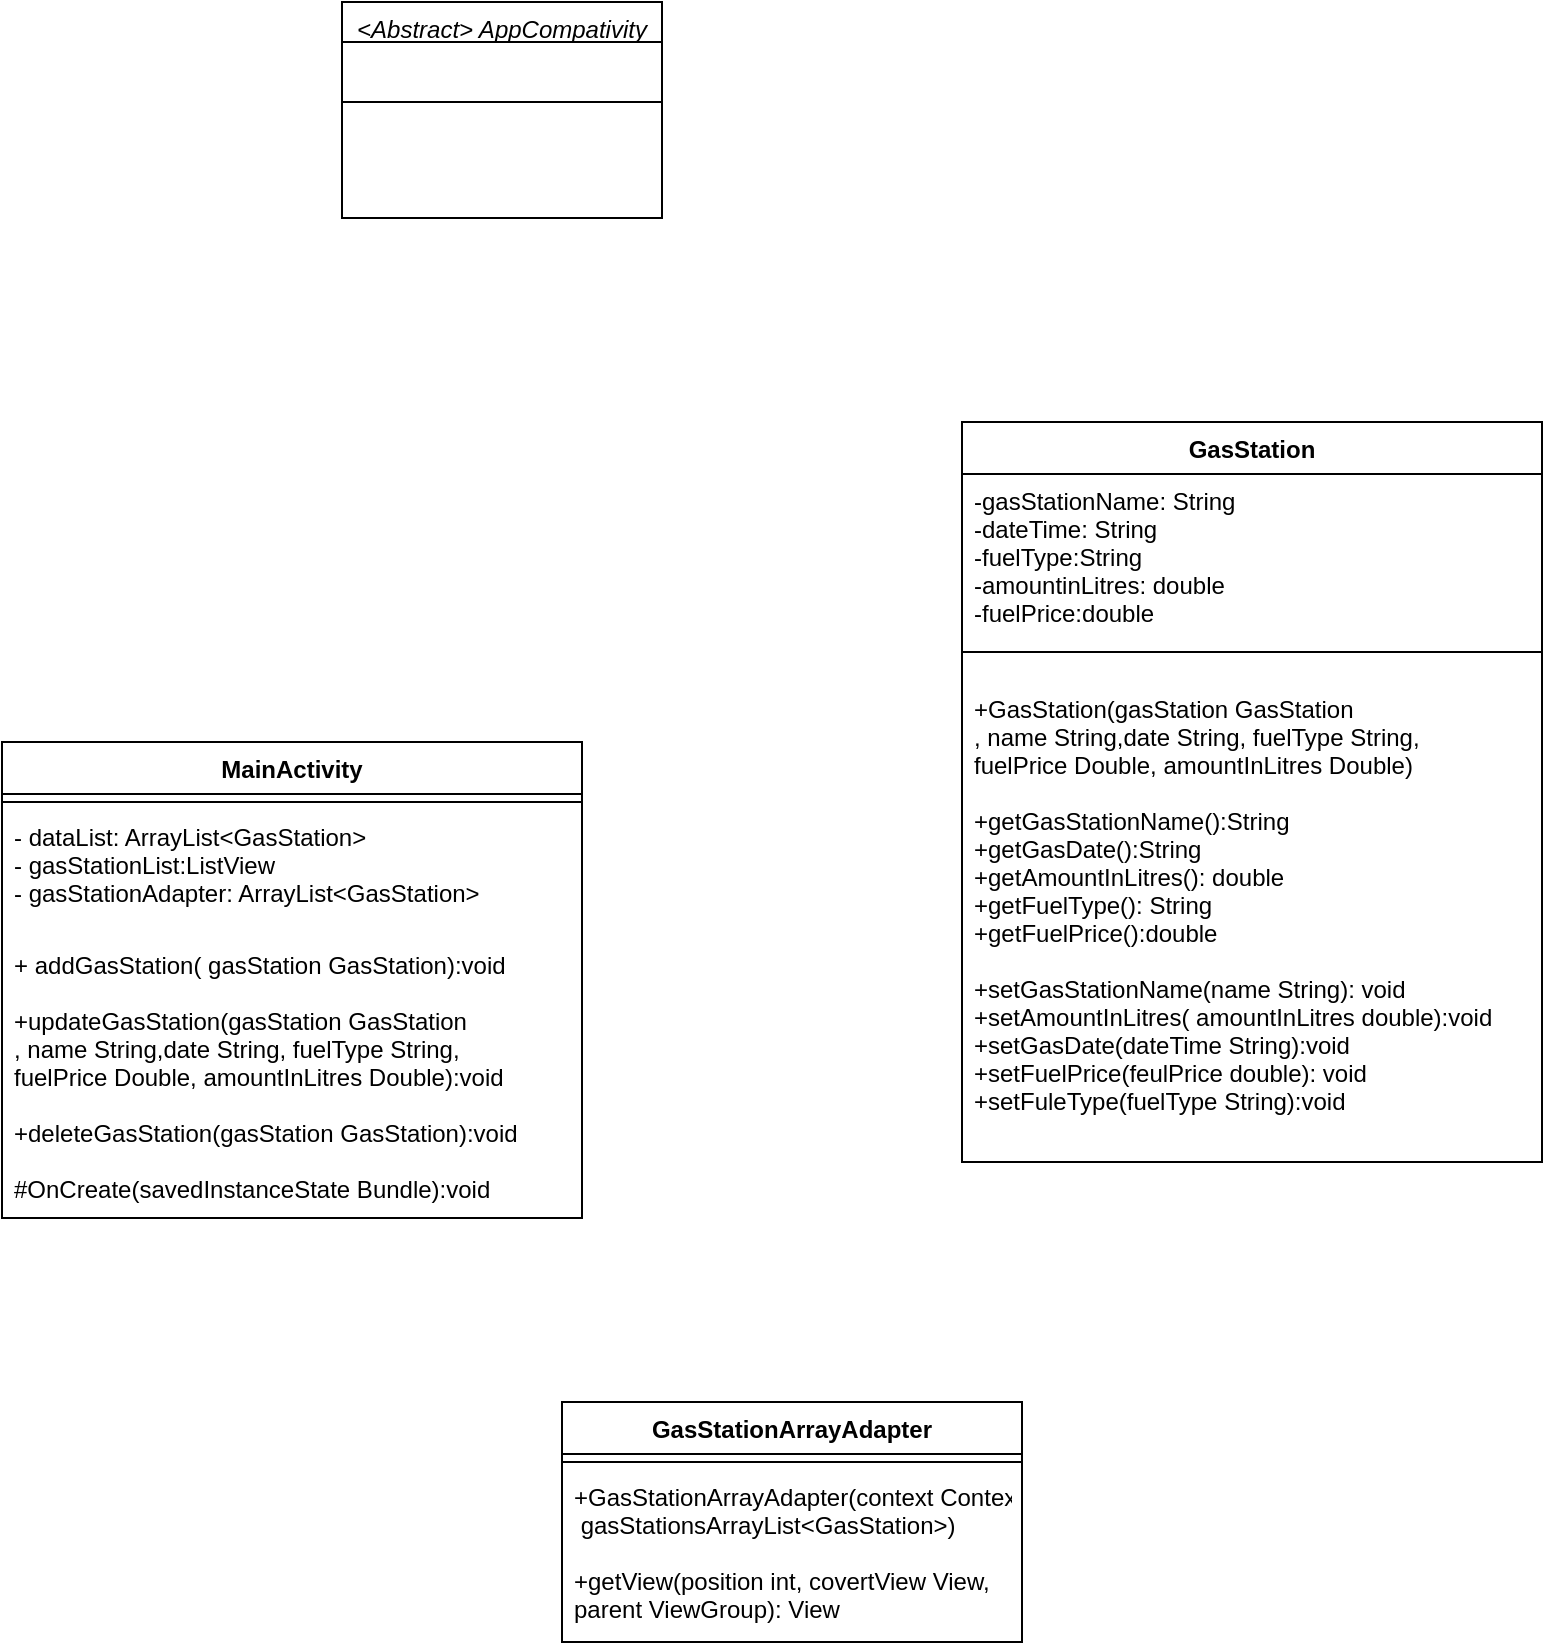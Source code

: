 <mxfile version="20.8.16" type="github">
  <diagram id="C5RBs43oDa-KdzZeNtuy" name="Page-1">
    <mxGraphModel dx="882" dy="628" grid="1" gridSize="10" guides="1" tooltips="1" connect="1" arrows="1" fold="1" page="1" pageScale="1" pageWidth="827" pageHeight="1169" math="0" shadow="0">
      <root>
        <mxCell id="WIyWlLk6GJQsqaUBKTNV-0" />
        <mxCell id="WIyWlLk6GJQsqaUBKTNV-1" parent="WIyWlLk6GJQsqaUBKTNV-0" />
        <mxCell id="zkfFHV4jXpPFQw0GAbJ--0" value="&lt;Abstract&gt; AppCompativity" style="swimlane;fontStyle=2;align=center;verticalAlign=top;childLayout=stackLayout;horizontal=1;startSize=20;horizontalStack=0;resizeParent=1;resizeLast=0;collapsible=1;marginBottom=0;rounded=0;shadow=0;strokeWidth=1;" parent="WIyWlLk6GJQsqaUBKTNV-1" vertex="1">
          <mxGeometry x="220" y="150" width="160" height="108" as="geometry">
            <mxRectangle x="230" y="140" width="160" height="26" as="alternateBounds" />
          </mxGeometry>
        </mxCell>
        <mxCell id="zkfFHV4jXpPFQw0GAbJ--4" value="" style="line;html=1;strokeWidth=1;align=left;verticalAlign=middle;spacingTop=-1;spacingLeft=3;spacingRight=3;rotatable=0;labelPosition=right;points=[];portConstraint=eastwest;" parent="zkfFHV4jXpPFQw0GAbJ--0" vertex="1">
          <mxGeometry y="20" width="160" height="60" as="geometry" />
        </mxCell>
        <mxCell id="mYB9eSgGi7vmk8bNP6sI-0" value="MainActivity" style="swimlane;fontStyle=1;align=center;verticalAlign=top;childLayout=stackLayout;horizontal=1;startSize=26;horizontalStack=0;resizeParent=1;resizeParentMax=0;resizeLast=0;collapsible=1;marginBottom=0;" vertex="1" parent="WIyWlLk6GJQsqaUBKTNV-1">
          <mxGeometry x="50" y="520" width="290" height="238" as="geometry" />
        </mxCell>
        <mxCell id="mYB9eSgGi7vmk8bNP6sI-2" value="" style="line;strokeWidth=1;fillColor=none;align=left;verticalAlign=middle;spacingTop=-1;spacingLeft=3;spacingRight=3;rotatable=0;labelPosition=right;points=[];portConstraint=eastwest;strokeColor=inherit;" vertex="1" parent="mYB9eSgGi7vmk8bNP6sI-0">
          <mxGeometry y="26" width="290" height="8" as="geometry" />
        </mxCell>
        <mxCell id="mYB9eSgGi7vmk8bNP6sI-1" value="- dataList: ArrayList&lt;GasStation&gt;&#xa;- gasStationList:ListView    &#xa;- gasStationAdapter: ArrayList&lt;GasStation&gt;&#xa;&#xa;" style="text;strokeColor=none;fillColor=none;align=left;verticalAlign=top;spacingLeft=4;spacingRight=4;overflow=hidden;rotatable=0;points=[[0,0.5],[1,0.5]];portConstraint=eastwest;" vertex="1" parent="mYB9eSgGi7vmk8bNP6sI-0">
          <mxGeometry y="34" width="290" height="64" as="geometry" />
        </mxCell>
        <mxCell id="mYB9eSgGi7vmk8bNP6sI-3" value="+ addGasStation( gasStation GasStation):void&#xa;&#xa;+updateGasStation(gasStation GasStation&#xa;, name String,date String, fuelType String, &#xa;fuelPrice Double, amountInLitres Double):void&#xa;&#xa;+deleteGasStation(gasStation GasStation):void&#xa;&#xa;#OnCreate(savedInstanceState Bundle):void&#xa;" style="text;strokeColor=none;fillColor=none;align=left;verticalAlign=top;spacingLeft=4;spacingRight=4;overflow=hidden;rotatable=0;points=[[0,0.5],[1,0.5]];portConstraint=eastwest;" vertex="1" parent="mYB9eSgGi7vmk8bNP6sI-0">
          <mxGeometry y="98" width="290" height="140" as="geometry" />
        </mxCell>
        <mxCell id="mYB9eSgGi7vmk8bNP6sI-5" value="GasStation" style="swimlane;fontStyle=1;align=center;verticalAlign=top;childLayout=stackLayout;horizontal=1;startSize=26;horizontalStack=0;resizeParent=1;resizeParentMax=0;resizeLast=0;collapsible=1;marginBottom=0;" vertex="1" parent="WIyWlLk6GJQsqaUBKTNV-1">
          <mxGeometry x="530" y="360" width="290" height="370" as="geometry" />
        </mxCell>
        <mxCell id="mYB9eSgGi7vmk8bNP6sI-6" value="-gasStationName: String&#xa;-dateTime: String&#xa;-fuelType:String&#xa;-amountinLitres: double&#xa;-fuelPrice:double&#xa;&#xa;&#xa;&#xa;&#xa;&#xa;&#xa;&#xa;&#xa;&#xa;&#xa;&#xa;" style="text;strokeColor=none;fillColor=none;align=left;verticalAlign=top;spacingLeft=4;spacingRight=4;overflow=hidden;rotatable=0;points=[[0,0.5],[1,0.5]];portConstraint=eastwest;" vertex="1" parent="mYB9eSgGi7vmk8bNP6sI-5">
          <mxGeometry y="26" width="290" height="74" as="geometry" />
        </mxCell>
        <mxCell id="mYB9eSgGi7vmk8bNP6sI-7" value="" style="line;strokeWidth=1;fillColor=none;align=left;verticalAlign=middle;spacingTop=-1;spacingLeft=3;spacingRight=3;rotatable=0;labelPosition=right;points=[];portConstraint=eastwest;strokeColor=inherit;" vertex="1" parent="mYB9eSgGi7vmk8bNP6sI-5">
          <mxGeometry y="100" width="290" height="30" as="geometry" />
        </mxCell>
        <mxCell id="mYB9eSgGi7vmk8bNP6sI-8" value="+GasStation(gasStation GasStation&#xa;, name String,date String, fuelType String,&#xa;fuelPrice Double, amountInLitres Double)&#xa;&#xa;+getGasStationName():String&#xa;+getGasDate():String&#xa;+getAmountInLitres(): double&#xa;+getFuelType(): String&#xa;+getFuelPrice():double&#xa;&#xa;+setGasStationName(name String): void&#xa;+setAmountInLitres( amountInLitres double):void&#xa;+setGasDate(dateTime String):void&#xa;+setFuelPrice(feulPrice double): void&#xa;+setFuleType(fuelType String):void&#xa;&#xa;&#xa;" style="text;strokeColor=none;fillColor=none;align=left;verticalAlign=top;spacingLeft=4;spacingRight=4;overflow=hidden;rotatable=0;points=[[0,0.5],[1,0.5]];portConstraint=eastwest;" vertex="1" parent="mYB9eSgGi7vmk8bNP6sI-5">
          <mxGeometry y="130" width="290" height="240" as="geometry" />
        </mxCell>
        <mxCell id="mYB9eSgGi7vmk8bNP6sI-10" value="GasStationArrayAdapter" style="swimlane;fontStyle=1;align=center;verticalAlign=top;childLayout=stackLayout;horizontal=1;startSize=26;horizontalStack=0;resizeParent=1;resizeParentMax=0;resizeLast=0;collapsible=1;marginBottom=0;" vertex="1" parent="WIyWlLk6GJQsqaUBKTNV-1">
          <mxGeometry x="330" y="850" width="230" height="120" as="geometry" />
        </mxCell>
        <mxCell id="mYB9eSgGi7vmk8bNP6sI-12" value="" style="line;strokeWidth=1;fillColor=none;align=left;verticalAlign=middle;spacingTop=-1;spacingLeft=3;spacingRight=3;rotatable=0;labelPosition=right;points=[];portConstraint=eastwest;strokeColor=inherit;" vertex="1" parent="mYB9eSgGi7vmk8bNP6sI-10">
          <mxGeometry y="26" width="230" height="8" as="geometry" />
        </mxCell>
        <mxCell id="mYB9eSgGi7vmk8bNP6sI-13" value="+GasStationArrayAdapter(context Context,&#xa; gasStationsArrayList&lt;GasStation&gt;)&#xa;&#xa;+getView(position int, covertView View,&#xa;parent ViewGroup): View" style="text;strokeColor=none;fillColor=none;align=left;verticalAlign=top;spacingLeft=4;spacingRight=4;overflow=hidden;rotatable=0;points=[[0,0.5],[1,0.5]];portConstraint=eastwest;" vertex="1" parent="mYB9eSgGi7vmk8bNP6sI-10">
          <mxGeometry y="34" width="230" height="86" as="geometry" />
        </mxCell>
      </root>
    </mxGraphModel>
  </diagram>
</mxfile>
